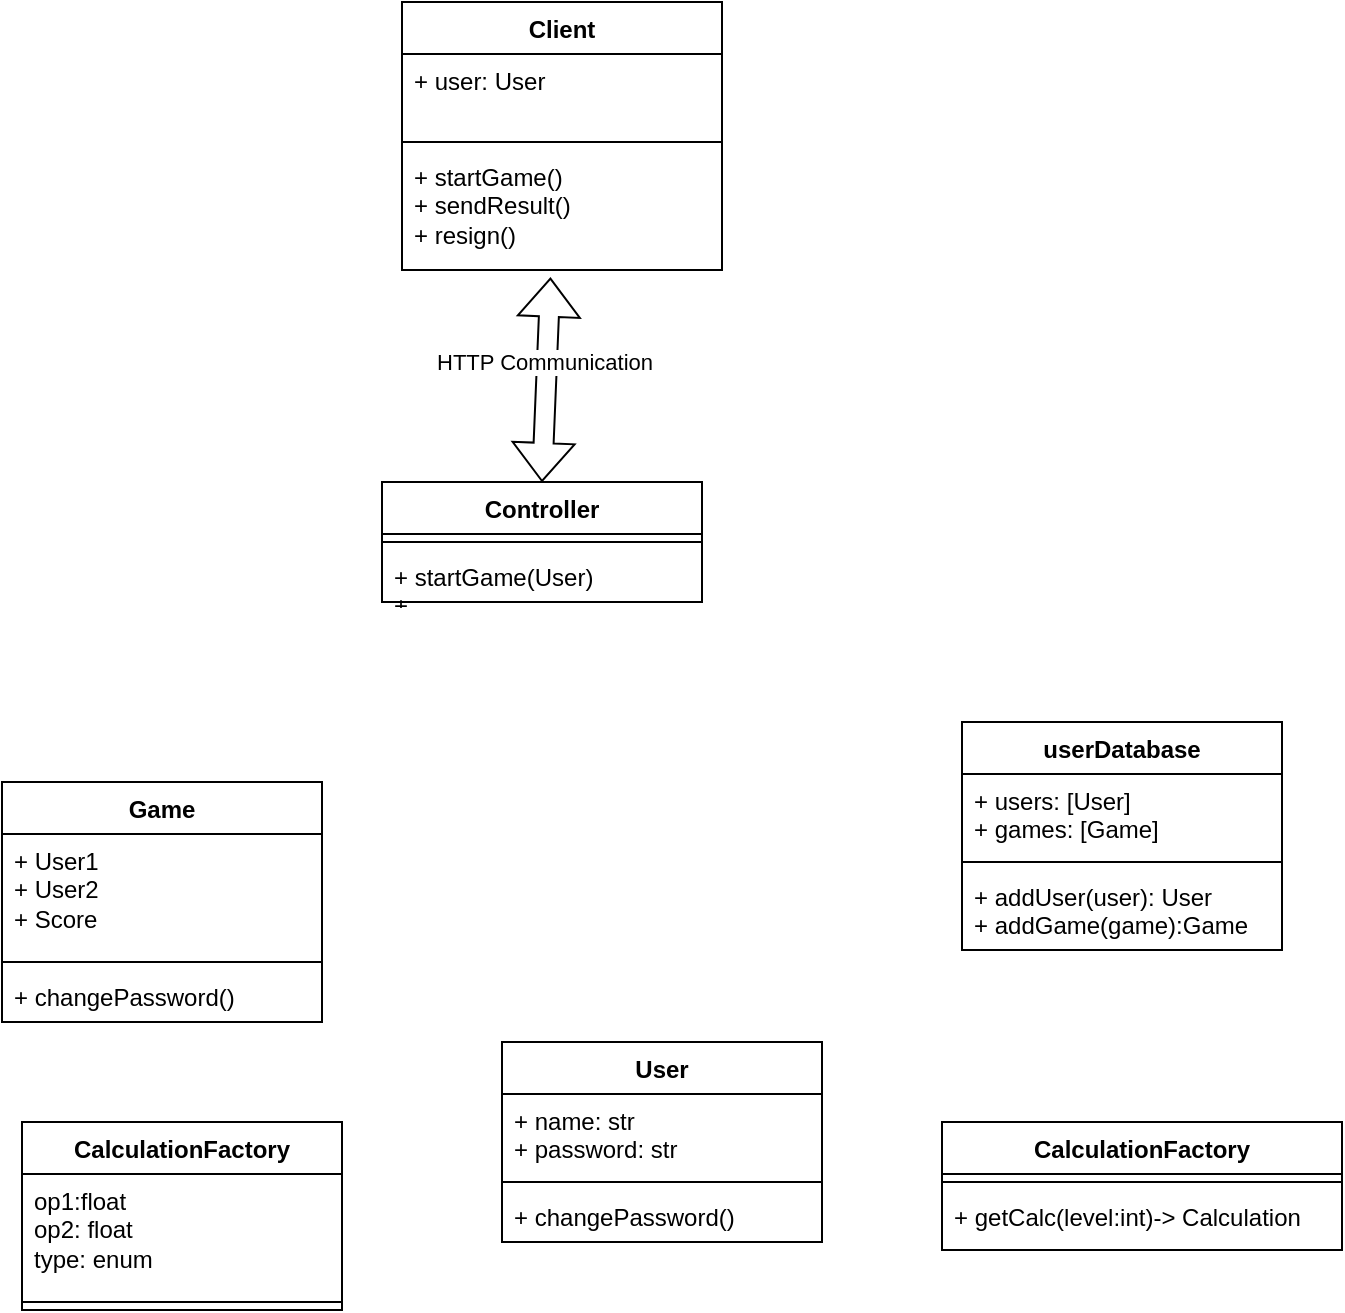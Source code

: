 <mxfile version="21.7.5" type="device">
  <diagram id="C5RBs43oDa-KdzZeNtuy" name="Page-1">
    <mxGraphModel dx="1195" dy="725" grid="1" gridSize="10" guides="1" tooltips="1" connect="1" arrows="1" fold="1" page="1" pageScale="1" pageWidth="827" pageHeight="1169" math="0" shadow="0">
      <root>
        <mxCell id="WIyWlLk6GJQsqaUBKTNV-0" />
        <mxCell id="WIyWlLk6GJQsqaUBKTNV-1" parent="WIyWlLk6GJQsqaUBKTNV-0" />
        <mxCell id="MYwbh845ePM48uPYS5Om-0" value="userDatabase" style="swimlane;fontStyle=1;align=center;verticalAlign=top;childLayout=stackLayout;horizontal=1;startSize=26;horizontalStack=0;resizeParent=1;resizeParentMax=0;resizeLast=0;collapsible=1;marginBottom=0;whiteSpace=wrap;html=1;" vertex="1" parent="WIyWlLk6GJQsqaUBKTNV-1">
          <mxGeometry x="630" y="400" width="160" height="114" as="geometry" />
        </mxCell>
        <mxCell id="MYwbh845ePM48uPYS5Om-1" value="+ users: [User]&lt;br&gt;+ games: [Game]" style="text;strokeColor=none;fillColor=none;align=left;verticalAlign=top;spacingLeft=4;spacingRight=4;overflow=hidden;rotatable=0;points=[[0,0.5],[1,0.5]];portConstraint=eastwest;whiteSpace=wrap;html=1;" vertex="1" parent="MYwbh845ePM48uPYS5Om-0">
          <mxGeometry y="26" width="160" height="40" as="geometry" />
        </mxCell>
        <mxCell id="MYwbh845ePM48uPYS5Om-2" value="" style="line;strokeWidth=1;fillColor=none;align=left;verticalAlign=middle;spacingTop=-1;spacingLeft=3;spacingRight=3;rotatable=0;labelPosition=right;points=[];portConstraint=eastwest;strokeColor=inherit;" vertex="1" parent="MYwbh845ePM48uPYS5Om-0">
          <mxGeometry y="66" width="160" height="8" as="geometry" />
        </mxCell>
        <mxCell id="MYwbh845ePM48uPYS5Om-3" value="+ addUser(user): User&lt;br&gt;+ addGame(game):Game" style="text;strokeColor=none;fillColor=none;align=left;verticalAlign=top;spacingLeft=4;spacingRight=4;overflow=hidden;rotatable=0;points=[[0,0.5],[1,0.5]];portConstraint=eastwest;whiteSpace=wrap;html=1;" vertex="1" parent="MYwbh845ePM48uPYS5Om-0">
          <mxGeometry y="74" width="160" height="40" as="geometry" />
        </mxCell>
        <mxCell id="MYwbh845ePM48uPYS5Om-4" value="User" style="swimlane;fontStyle=1;align=center;verticalAlign=top;childLayout=stackLayout;horizontal=1;startSize=26;horizontalStack=0;resizeParent=1;resizeParentMax=0;resizeLast=0;collapsible=1;marginBottom=0;whiteSpace=wrap;html=1;" vertex="1" parent="WIyWlLk6GJQsqaUBKTNV-1">
          <mxGeometry x="400" y="560" width="160" height="100" as="geometry" />
        </mxCell>
        <mxCell id="MYwbh845ePM48uPYS5Om-5" value="+ name: str&lt;br&gt;+ password: str" style="text;strokeColor=none;fillColor=none;align=left;verticalAlign=top;spacingLeft=4;spacingRight=4;overflow=hidden;rotatable=0;points=[[0,0.5],[1,0.5]];portConstraint=eastwest;whiteSpace=wrap;html=1;" vertex="1" parent="MYwbh845ePM48uPYS5Om-4">
          <mxGeometry y="26" width="160" height="40" as="geometry" />
        </mxCell>
        <mxCell id="MYwbh845ePM48uPYS5Om-6" value="" style="line;strokeWidth=1;fillColor=none;align=left;verticalAlign=middle;spacingTop=-1;spacingLeft=3;spacingRight=3;rotatable=0;labelPosition=right;points=[];portConstraint=eastwest;strokeColor=inherit;" vertex="1" parent="MYwbh845ePM48uPYS5Om-4">
          <mxGeometry y="66" width="160" height="8" as="geometry" />
        </mxCell>
        <mxCell id="MYwbh845ePM48uPYS5Om-7" value="+ changePassword()" style="text;strokeColor=none;fillColor=none;align=left;verticalAlign=top;spacingLeft=4;spacingRight=4;overflow=hidden;rotatable=0;points=[[0,0.5],[1,0.5]];portConstraint=eastwest;whiteSpace=wrap;html=1;" vertex="1" parent="MYwbh845ePM48uPYS5Om-4">
          <mxGeometry y="74" width="160" height="26" as="geometry" />
        </mxCell>
        <mxCell id="MYwbh845ePM48uPYS5Om-8" value="CalculationFactory" style="swimlane;fontStyle=1;align=center;verticalAlign=top;childLayout=stackLayout;horizontal=1;startSize=26;horizontalStack=0;resizeParent=1;resizeParentMax=0;resizeLast=0;collapsible=1;marginBottom=0;whiteSpace=wrap;html=1;" vertex="1" parent="WIyWlLk6GJQsqaUBKTNV-1">
          <mxGeometry x="620" y="600" width="200" height="64" as="geometry" />
        </mxCell>
        <mxCell id="MYwbh845ePM48uPYS5Om-10" value="" style="line;strokeWidth=1;fillColor=none;align=left;verticalAlign=middle;spacingTop=-1;spacingLeft=3;spacingRight=3;rotatable=0;labelPosition=right;points=[];portConstraint=eastwest;strokeColor=inherit;" vertex="1" parent="MYwbh845ePM48uPYS5Om-8">
          <mxGeometry y="26" width="200" height="8" as="geometry" />
        </mxCell>
        <mxCell id="MYwbh845ePM48uPYS5Om-11" value="+ getCalc(level:int)-&amp;gt; Calculation" style="text;strokeColor=none;fillColor=none;align=left;verticalAlign=top;spacingLeft=4;spacingRight=4;overflow=hidden;rotatable=0;points=[[0,0.5],[1,0.5]];portConstraint=eastwest;whiteSpace=wrap;html=1;" vertex="1" parent="MYwbh845ePM48uPYS5Om-8">
          <mxGeometry y="34" width="200" height="30" as="geometry" />
        </mxCell>
        <mxCell id="MYwbh845ePM48uPYS5Om-12" value="CalculationFactory" style="swimlane;fontStyle=1;align=center;verticalAlign=top;childLayout=stackLayout;horizontal=1;startSize=26;horizontalStack=0;resizeParent=1;resizeParentMax=0;resizeLast=0;collapsible=1;marginBottom=0;whiteSpace=wrap;html=1;" vertex="1" parent="WIyWlLk6GJQsqaUBKTNV-1">
          <mxGeometry x="160" y="600" width="160" height="94" as="geometry" />
        </mxCell>
        <mxCell id="MYwbh845ePM48uPYS5Om-14" value="op1:float&lt;br&gt;op2: float&lt;br&gt;type: enum" style="text;strokeColor=none;fillColor=none;align=left;verticalAlign=top;spacingLeft=4;spacingRight=4;overflow=hidden;rotatable=0;points=[[0,0.5],[1,0.5]];portConstraint=eastwest;whiteSpace=wrap;html=1;" vertex="1" parent="MYwbh845ePM48uPYS5Om-12">
          <mxGeometry y="26" width="160" height="60" as="geometry" />
        </mxCell>
        <mxCell id="MYwbh845ePM48uPYS5Om-13" value="" style="line;strokeWidth=1;fillColor=none;align=left;verticalAlign=middle;spacingTop=-1;spacingLeft=3;spacingRight=3;rotatable=0;labelPosition=right;points=[];portConstraint=eastwest;strokeColor=inherit;" vertex="1" parent="MYwbh845ePM48uPYS5Om-12">
          <mxGeometry y="86" width="160" height="8" as="geometry" />
        </mxCell>
        <mxCell id="MYwbh845ePM48uPYS5Om-16" value="Controller" style="swimlane;fontStyle=1;align=center;verticalAlign=top;childLayout=stackLayout;horizontal=1;startSize=26;horizontalStack=0;resizeParent=1;resizeParentMax=0;resizeLast=0;collapsible=1;marginBottom=0;whiteSpace=wrap;html=1;" vertex="1" parent="WIyWlLk6GJQsqaUBKTNV-1">
          <mxGeometry x="340" y="280" width="160" height="60" as="geometry" />
        </mxCell>
        <mxCell id="MYwbh845ePM48uPYS5Om-18" value="" style="line;strokeWidth=1;fillColor=none;align=left;verticalAlign=middle;spacingTop=-1;spacingLeft=3;spacingRight=3;rotatable=0;labelPosition=right;points=[];portConstraint=eastwest;strokeColor=inherit;" vertex="1" parent="MYwbh845ePM48uPYS5Om-16">
          <mxGeometry y="26" width="160" height="8" as="geometry" />
        </mxCell>
        <mxCell id="MYwbh845ePM48uPYS5Om-19" value="+ startGame(User)&lt;br&gt;+&amp;nbsp;" style="text;strokeColor=none;fillColor=none;align=left;verticalAlign=top;spacingLeft=4;spacingRight=4;overflow=hidden;rotatable=0;points=[[0,0.5],[1,0.5]];portConstraint=eastwest;whiteSpace=wrap;html=1;" vertex="1" parent="MYwbh845ePM48uPYS5Om-16">
          <mxGeometry y="34" width="160" height="26" as="geometry" />
        </mxCell>
        <mxCell id="MYwbh845ePM48uPYS5Om-20" value="Client" style="swimlane;fontStyle=1;align=center;verticalAlign=top;childLayout=stackLayout;horizontal=1;startSize=26;horizontalStack=0;resizeParent=1;resizeParentMax=0;resizeLast=0;collapsible=1;marginBottom=0;whiteSpace=wrap;html=1;" vertex="1" parent="WIyWlLk6GJQsqaUBKTNV-1">
          <mxGeometry x="350" y="40" width="160" height="134" as="geometry" />
        </mxCell>
        <mxCell id="MYwbh845ePM48uPYS5Om-21" value="+ user: User" style="text;strokeColor=none;fillColor=none;align=left;verticalAlign=top;spacingLeft=4;spacingRight=4;overflow=hidden;rotatable=0;points=[[0,0.5],[1,0.5]];portConstraint=eastwest;whiteSpace=wrap;html=1;" vertex="1" parent="MYwbh845ePM48uPYS5Om-20">
          <mxGeometry y="26" width="160" height="40" as="geometry" />
        </mxCell>
        <mxCell id="MYwbh845ePM48uPYS5Om-22" value="" style="line;strokeWidth=1;fillColor=none;align=left;verticalAlign=middle;spacingTop=-1;spacingLeft=3;spacingRight=3;rotatable=0;labelPosition=right;points=[];portConstraint=eastwest;strokeColor=inherit;" vertex="1" parent="MYwbh845ePM48uPYS5Om-20">
          <mxGeometry y="66" width="160" height="8" as="geometry" />
        </mxCell>
        <mxCell id="MYwbh845ePM48uPYS5Om-23" value="+ startGame()&lt;br&gt;+ sendResult()&lt;br&gt;+ resign()" style="text;strokeColor=none;fillColor=none;align=left;verticalAlign=top;spacingLeft=4;spacingRight=4;overflow=hidden;rotatable=0;points=[[0,0.5],[1,0.5]];portConstraint=eastwest;whiteSpace=wrap;html=1;" vertex="1" parent="MYwbh845ePM48uPYS5Om-20">
          <mxGeometry y="74" width="160" height="60" as="geometry" />
        </mxCell>
        <mxCell id="MYwbh845ePM48uPYS5Om-24" value="" style="shape=flexArrow;endArrow=classic;startArrow=classic;html=1;rounded=0;entryX=0.464;entryY=1.064;entryDx=0;entryDy=0;entryPerimeter=0;exitX=0.5;exitY=0;exitDx=0;exitDy=0;" edge="1" parent="WIyWlLk6GJQsqaUBKTNV-1" source="MYwbh845ePM48uPYS5Om-16" target="MYwbh845ePM48uPYS5Om-23">
          <mxGeometry width="100" height="100" relative="1" as="geometry">
            <mxPoint x="414" y="280" as="sourcePoint" />
            <mxPoint x="514" y="180" as="targetPoint" />
          </mxGeometry>
        </mxCell>
        <mxCell id="MYwbh845ePM48uPYS5Om-25" value="HTTP Communication" style="edgeLabel;html=1;align=center;verticalAlign=middle;resizable=0;points=[];" vertex="1" connectable="0" parent="MYwbh845ePM48uPYS5Om-24">
          <mxGeometry x="0.17" y="2" relative="1" as="geometry">
            <mxPoint as="offset" />
          </mxGeometry>
        </mxCell>
        <mxCell id="MYwbh845ePM48uPYS5Om-26" value="Game" style="swimlane;fontStyle=1;align=center;verticalAlign=top;childLayout=stackLayout;horizontal=1;startSize=26;horizontalStack=0;resizeParent=1;resizeParentMax=0;resizeLast=0;collapsible=1;marginBottom=0;whiteSpace=wrap;html=1;" vertex="1" parent="WIyWlLk6GJQsqaUBKTNV-1">
          <mxGeometry x="150" y="430" width="160" height="120" as="geometry" />
        </mxCell>
        <mxCell id="MYwbh845ePM48uPYS5Om-27" value="+ User1&lt;br&gt;+ User2&lt;br&gt;+ Score" style="text;strokeColor=none;fillColor=none;align=left;verticalAlign=top;spacingLeft=4;spacingRight=4;overflow=hidden;rotatable=0;points=[[0,0.5],[1,0.5]];portConstraint=eastwest;whiteSpace=wrap;html=1;" vertex="1" parent="MYwbh845ePM48uPYS5Om-26">
          <mxGeometry y="26" width="160" height="60" as="geometry" />
        </mxCell>
        <mxCell id="MYwbh845ePM48uPYS5Om-28" value="" style="line;strokeWidth=1;fillColor=none;align=left;verticalAlign=middle;spacingTop=-1;spacingLeft=3;spacingRight=3;rotatable=0;labelPosition=right;points=[];portConstraint=eastwest;strokeColor=inherit;" vertex="1" parent="MYwbh845ePM48uPYS5Om-26">
          <mxGeometry y="86" width="160" height="8" as="geometry" />
        </mxCell>
        <mxCell id="MYwbh845ePM48uPYS5Om-29" value="+ changePassword()" style="text;strokeColor=none;fillColor=none;align=left;verticalAlign=top;spacingLeft=4;spacingRight=4;overflow=hidden;rotatable=0;points=[[0,0.5],[1,0.5]];portConstraint=eastwest;whiteSpace=wrap;html=1;" vertex="1" parent="MYwbh845ePM48uPYS5Om-26">
          <mxGeometry y="94" width="160" height="26" as="geometry" />
        </mxCell>
      </root>
    </mxGraphModel>
  </diagram>
</mxfile>
